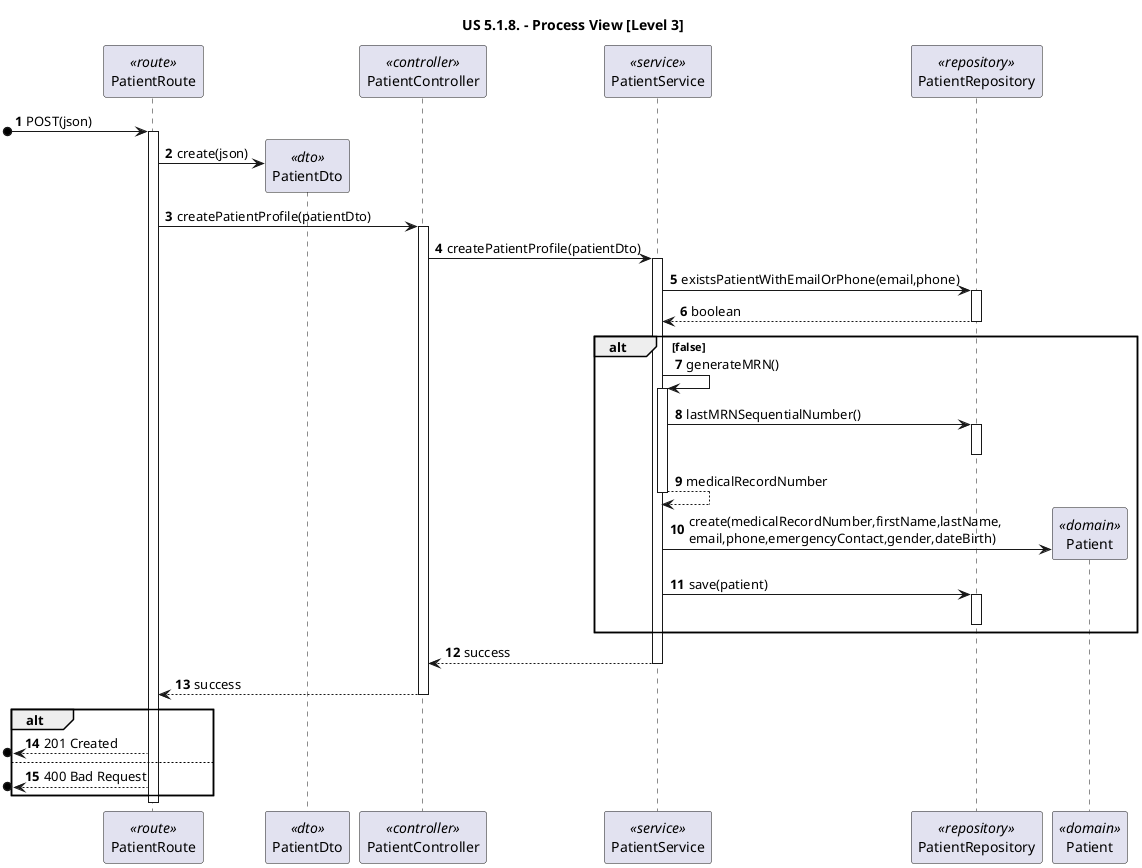 @startuml

title "US 5.1.8. - Process View [Level 3]"

autonumber
participant "PatientRoute" as ROUTE <<route>>
participant "PatientDto" as pat_dto <<dto>>
participant "PatientController" as CTRL <<controller>>
participant "PatientService" as SVC <<service>>
participant "PatientRepository" as REPO <<repository>>
participant "Patient" as pat <<domain>>


[o-> ROUTE: POST(json)
activate ROUTE

ROUTE -> pat_dto **: create(json)

ROUTE -> CTRL: createPatientProfile(patientDto)
activate CTRL

CTRL -> SVC: createPatientProfile(patientDto)
activate SVC

SVC -> REPO : existsPatientWithEmailOrPhone(email,phone)
activate REPO
REPO --> SVC : boolean
deactivate REPO

alt false

SVC -> SVC: generateMRN()
activate SVC

SVC -> REPO: lastMRNSequentialNumber()
activate REPO
deactivate REPO

SVC --> SVC: medicalRecordNumber
deactivate SVC

SVC -> pat **: create(medicalRecordNumber,firstName,lastName,\nemail,phone,emergencyContact,gender,dateBirth)

SVC -> REPO : save(patient)
activate REPO
deactivate REPO

end alt

SVC --> CTRL: success
deactivate SVC
CTRL --> ROUTE: success
deactivate CTRL

alt 

[o<-- ROUTE: 201 Created

else 

[o<-- ROUTE: 400 Bad Request

end alt

deactivate ROUTE
@enduml